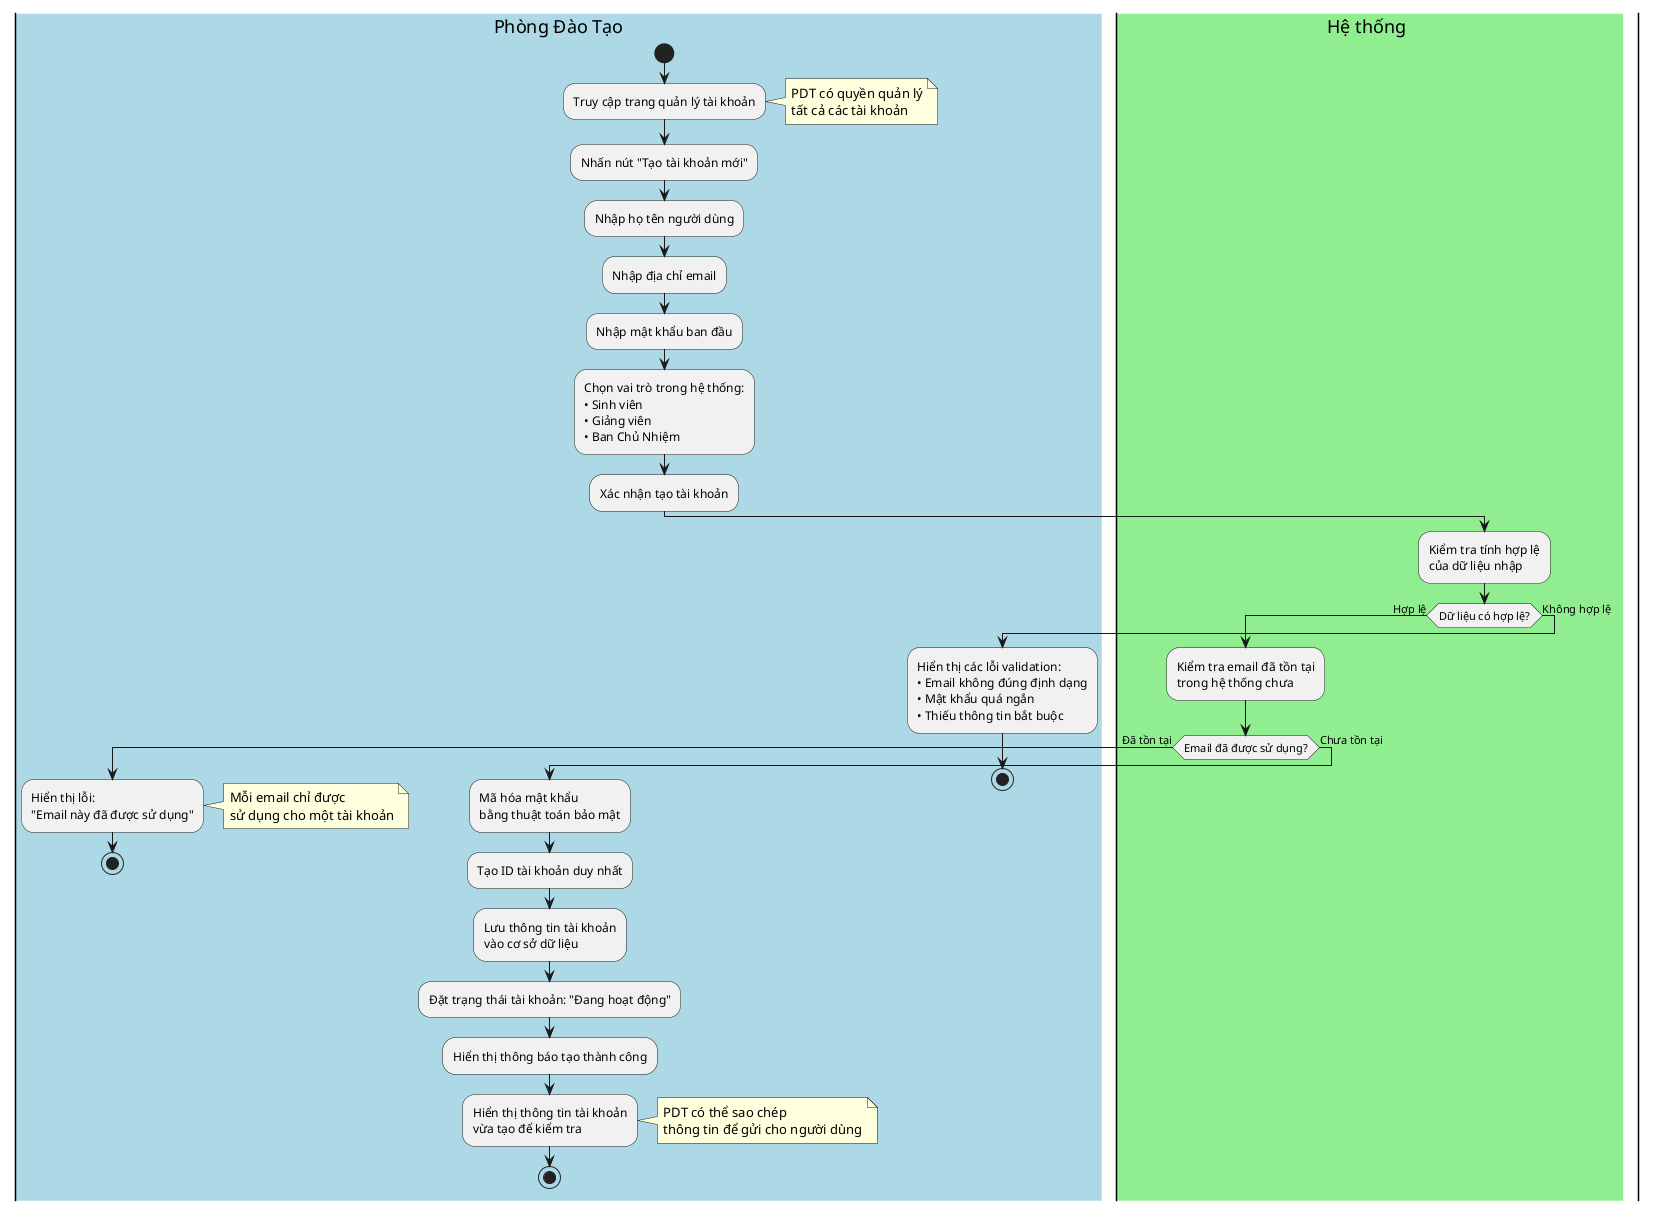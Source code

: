 @startuml Activity - PDT tạo tài khoản

skinparam ActivityDiagramTitleFontSize 16
skinparam swimlaneWidth same

|#LightBlue|Phòng Đào Tạo|
start

:Truy cập trang quản lý tài khoản;

note right: PDT có quyền quản lý\ntất cả các tài khoản

:Nhấn nút "Tạo tài khoản mới";

:Nhập họ tên người dùng;

:Nhập địa chỉ email;

:Nhập mật khẩu ban đầu;

:Chọn vai trò trong hệ thống:\n• Sinh viên\n• Giảng viên\n• Ban Chủ Nhiệm;

:Xác nhận tạo tài khoản;

|#LightGreen|Hệ thống|

:Kiểm tra tính hợp lệ\ncủa dữ liệu nhập;

if (Dữ liệu có hợp lệ?) then (Hợp lệ)
  
  :Kiểm tra email đã tồn tại\ntrong hệ thống chưa;
  
  if (Email đã được sử dụng?) then (Đã tồn tại)
    
    |#LightBlue|Phòng Đào Tạo|
    
    :Hiển thị lỗi:\n"Email này đã được sử dụng";
    
    note right: Mỗi email chỉ được\nsử dụng cho một tài khoản
    
    stop
    
  else (Chưa tồn tại)
    
    :Mã hóa mật khẩu\nbằng thuật toán bảo mật;
    
    :Tạo ID tài khoản duy nhất;
    
    :Lưu thông tin tài khoản\nvào cơ sở dữ liệu;
    
    :Đặt trạng thái tài khoản: "Đang hoạt động";
    
    |#LightBlue|Phòng Đào Tạo|
    
    :Hiển thị thông báo tạo thành công;
    
    :Hiển thị thông tin tài khoản\nvừa tạo để kiểm tra;
    
    note right: PDT có thể sao chép\nthông tin để gửi cho người dùng
    
    stop
    
  endif
  
else (Không hợp lệ)
  
  |#LightBlue|Phòng Đào Tạo|
  
  :Hiển thị các lỗi validation:\n• Email không đúng định dạng\n• Mật khẩu quá ngắn\n• Thiếu thông tin bắt buộc;
  
  stop
  
endif

@enduml
